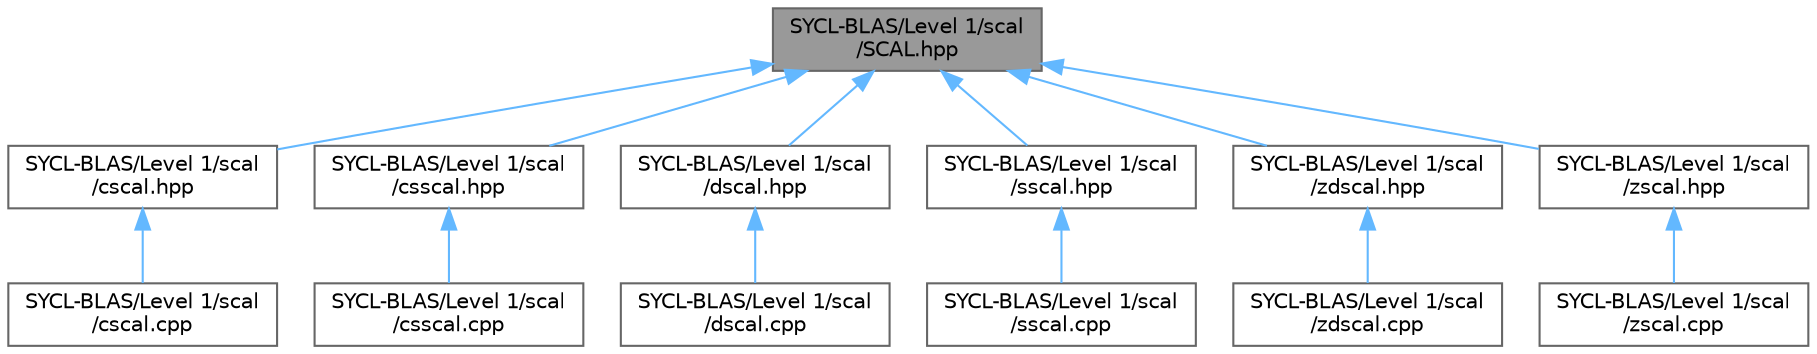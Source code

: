 digraph "SYCL-BLAS/Level 1/scal/SCAL.hpp"
{
 // LATEX_PDF_SIZE
  bgcolor="transparent";
  edge [fontname=Helvetica,fontsize=10,labelfontname=Helvetica,labelfontsize=10];
  node [fontname=Helvetica,fontsize=10,shape=box,height=0.2,width=0.4];
  Node1 [id="Node000001",label="SYCL-BLAS/Level 1/scal\l/SCAL.hpp",height=0.2,width=0.4,color="gray40", fillcolor="grey60", style="filled", fontcolor="black",tooltip=" "];
  Node1 -> Node2 [id="edge1_Node000001_Node000002",dir="back",color="steelblue1",style="solid",tooltip=" "];
  Node2 [id="Node000002",label="SYCL-BLAS/Level 1/scal\l/cscal.hpp",height=0.2,width=0.4,color="grey40", fillcolor="white", style="filled",URL="$cscal_8hpp.html",tooltip=" "];
  Node2 -> Node3 [id="edge2_Node000002_Node000003",dir="back",color="steelblue1",style="solid",tooltip=" "];
  Node3 [id="Node000003",label="SYCL-BLAS/Level 1/scal\l/cscal.cpp",height=0.2,width=0.4,color="grey40", fillcolor="white", style="filled",URL="$cscal_8cpp.html",tooltip=" "];
  Node1 -> Node4 [id="edge3_Node000001_Node000004",dir="back",color="steelblue1",style="solid",tooltip=" "];
  Node4 [id="Node000004",label="SYCL-BLAS/Level 1/scal\l/csscal.hpp",height=0.2,width=0.4,color="grey40", fillcolor="white", style="filled",URL="$csscal_8hpp.html",tooltip=" "];
  Node4 -> Node5 [id="edge4_Node000004_Node000005",dir="back",color="steelblue1",style="solid",tooltip=" "];
  Node5 [id="Node000005",label="SYCL-BLAS/Level 1/scal\l/csscal.cpp",height=0.2,width=0.4,color="grey40", fillcolor="white", style="filled",URL="$csscal_8cpp.html",tooltip=" "];
  Node1 -> Node6 [id="edge5_Node000001_Node000006",dir="back",color="steelblue1",style="solid",tooltip=" "];
  Node6 [id="Node000006",label="SYCL-BLAS/Level 1/scal\l/dscal.hpp",height=0.2,width=0.4,color="grey40", fillcolor="white", style="filled",URL="$dscal_8hpp.html",tooltip=" "];
  Node6 -> Node7 [id="edge6_Node000006_Node000007",dir="back",color="steelblue1",style="solid",tooltip=" "];
  Node7 [id="Node000007",label="SYCL-BLAS/Level 1/scal\l/dscal.cpp",height=0.2,width=0.4,color="grey40", fillcolor="white", style="filled",URL="$dscal_8cpp.html",tooltip=" "];
  Node1 -> Node8 [id="edge7_Node000001_Node000008",dir="back",color="steelblue1",style="solid",tooltip=" "];
  Node8 [id="Node000008",label="SYCL-BLAS/Level 1/scal\l/sscal.hpp",height=0.2,width=0.4,color="grey40", fillcolor="white", style="filled",URL="$sscal_8hpp.html",tooltip=" "];
  Node8 -> Node9 [id="edge8_Node000008_Node000009",dir="back",color="steelblue1",style="solid",tooltip=" "];
  Node9 [id="Node000009",label="SYCL-BLAS/Level 1/scal\l/sscal.cpp",height=0.2,width=0.4,color="grey40", fillcolor="white", style="filled",URL="$sscal_8cpp.html",tooltip=" "];
  Node1 -> Node10 [id="edge9_Node000001_Node000010",dir="back",color="steelblue1",style="solid",tooltip=" "];
  Node10 [id="Node000010",label="SYCL-BLAS/Level 1/scal\l/zdscal.hpp",height=0.2,width=0.4,color="grey40", fillcolor="white", style="filled",URL="$zdscal_8hpp.html",tooltip=" "];
  Node10 -> Node11 [id="edge10_Node000010_Node000011",dir="back",color="steelblue1",style="solid",tooltip=" "];
  Node11 [id="Node000011",label="SYCL-BLAS/Level 1/scal\l/zdscal.cpp",height=0.2,width=0.4,color="grey40", fillcolor="white", style="filled",URL="$zdscal_8cpp.html",tooltip=" "];
  Node1 -> Node12 [id="edge11_Node000001_Node000012",dir="back",color="steelblue1",style="solid",tooltip=" "];
  Node12 [id="Node000012",label="SYCL-BLAS/Level 1/scal\l/zscal.hpp",height=0.2,width=0.4,color="grey40", fillcolor="white", style="filled",URL="$zscal_8hpp.html",tooltip=" "];
  Node12 -> Node13 [id="edge12_Node000012_Node000013",dir="back",color="steelblue1",style="solid",tooltip=" "];
  Node13 [id="Node000013",label="SYCL-BLAS/Level 1/scal\l/zscal.cpp",height=0.2,width=0.4,color="grey40", fillcolor="white", style="filled",URL="$zscal_8cpp.html",tooltip=" "];
}
